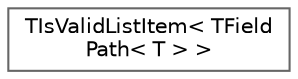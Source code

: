 digraph "Graphical Class Hierarchy"
{
 // INTERACTIVE_SVG=YES
 // LATEX_PDF_SIZE
  bgcolor="transparent";
  edge [fontname=Helvetica,fontsize=10,labelfontname=Helvetica,labelfontsize=10];
  node [fontname=Helvetica,fontsize=10,shape=box,height=0.2,width=0.4];
  rankdir="LR";
  Node0 [id="Node000000",label="TIsValidListItem\< TField\lPath\< T \> \>",height=0.2,width=0.4,color="grey40", fillcolor="white", style="filled",URL="$d9/d2a/structTIsValidListItem_3_01TFieldPath_3_01T_01_4_01_4.html",tooltip=" "];
}
